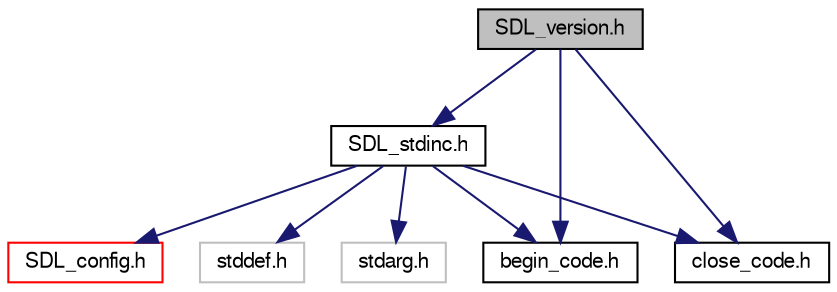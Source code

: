digraph "SDL_version.h"
{
 // LATEX_PDF_SIZE
  edge [fontname="FreeSans",fontsize="10",labelfontname="FreeSans",labelfontsize="10"];
  node [fontname="FreeSans",fontsize="10",shape=record];
  Node1 [label="SDL_version.h",height=0.2,width=0.4,color="black", fillcolor="grey75", style="filled", fontcolor="black",tooltip=" "];
  Node1 -> Node2 [color="midnightblue",fontsize="10",style="solid",fontname="FreeSans"];
  Node2 [label="SDL_stdinc.h",height=0.2,width=0.4,color="black", fillcolor="white", style="filled",URL="$d9/d24/_s_d_l__stdinc_8h.html",tooltip=" "];
  Node2 -> Node3 [color="midnightblue",fontsize="10",style="solid",fontname="FreeSans"];
  Node3 [label="SDL_config.h",height=0.2,width=0.4,color="red", fillcolor="white", style="filled",URL="$d1/d8f/_s_d_l__config_8h.html",tooltip=" "];
  Node2 -> Node8 [color="midnightblue",fontsize="10",style="solid",fontname="FreeSans"];
  Node8 [label="stddef.h",height=0.2,width=0.4,color="grey75", fillcolor="white", style="filled",tooltip=" "];
  Node2 -> Node9 [color="midnightblue",fontsize="10",style="solid",fontname="FreeSans"];
  Node9 [label="stdarg.h",height=0.2,width=0.4,color="grey75", fillcolor="white", style="filled",tooltip=" "];
  Node2 -> Node5 [color="midnightblue",fontsize="10",style="solid",fontname="FreeSans"];
  Node5 [label="begin_code.h",height=0.2,width=0.4,color="black", fillcolor="white", style="filled",URL="$d1/d90/begin__code_8h.html",tooltip=" "];
  Node2 -> Node6 [color="midnightblue",fontsize="10",style="solid",fontname="FreeSans"];
  Node6 [label="close_code.h",height=0.2,width=0.4,color="black", fillcolor="white", style="filled",URL="$d0/d2e/close__code_8h.html",tooltip=" "];
  Node1 -> Node5 [color="midnightblue",fontsize="10",style="solid",fontname="FreeSans"];
  Node1 -> Node6 [color="midnightblue",fontsize="10",style="solid",fontname="FreeSans"];
}
